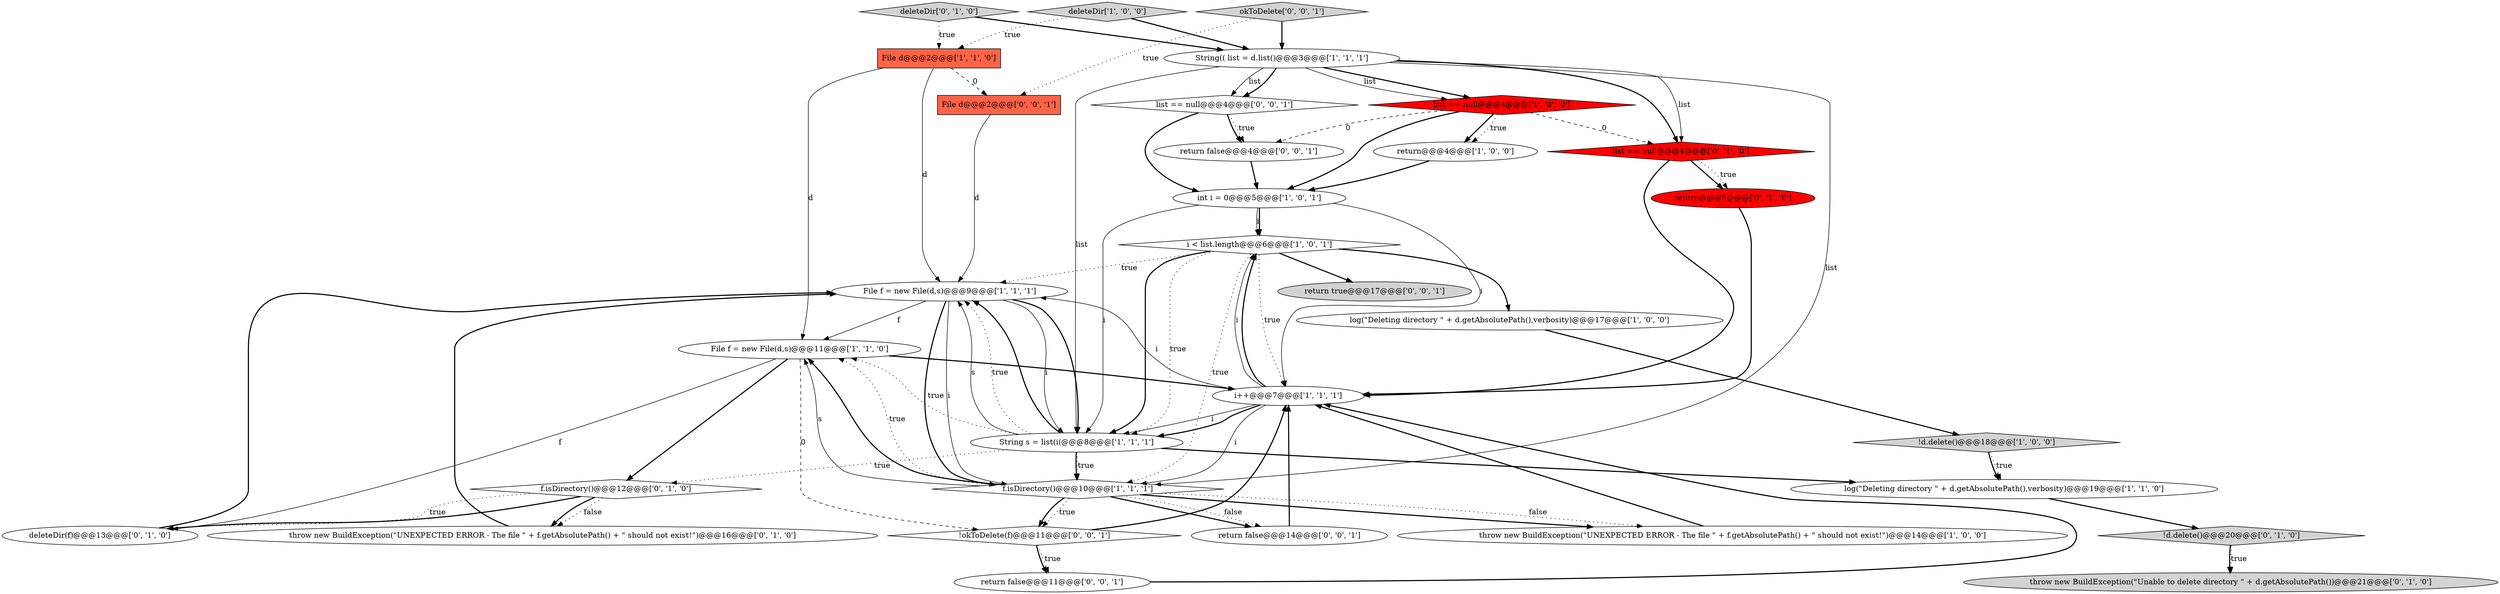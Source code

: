digraph {
15 [style = filled, label = "log(\"Deleting directory \" + d.getAbsolutePath(),verbosity)@@@19@@@['1', '1', '0']", fillcolor = white, shape = ellipse image = "AAA0AAABBB1BBB"];
30 [style = filled, label = "return false@@@4@@@['0', '0', '1']", fillcolor = white, shape = ellipse image = "AAA0AAABBB3BBB"];
12 [style = filled, label = "File f = new File(d,s)@@@11@@@['1', '1', '0']", fillcolor = white, shape = ellipse image = "AAA0AAABBB1BBB"];
23 [style = filled, label = "throw new BuildException(\"Unable to delete directory \" + d.getAbsolutePath())@@@21@@@['0', '1', '0']", fillcolor = lightgray, shape = ellipse image = "AAA0AAABBB2BBB"];
0 [style = filled, label = "File f = new File(d,s)@@@9@@@['1', '1', '1']", fillcolor = white, shape = ellipse image = "AAA0AAABBB1BBB"];
20 [style = filled, label = "throw new BuildException(\"UNEXPECTED ERROR - The file \" + f.getAbsolutePath() + \" should not exist!\")@@@16@@@['0', '1', '0']", fillcolor = white, shape = ellipse image = "AAA0AAABBB2BBB"];
8 [style = filled, label = "deleteDir['1', '0', '0']", fillcolor = lightgray, shape = diamond image = "AAA0AAABBB1BBB"];
11 [style = filled, label = "i < list.length@@@6@@@['1', '0', '1']", fillcolor = white, shape = diamond image = "AAA0AAABBB1BBB"];
21 [style = filled, label = "f.isDirectory()@@@12@@@['0', '1', '0']", fillcolor = white, shape = diamond image = "AAA0AAABBB2BBB"];
9 [style = filled, label = "log(\"Deleting directory \" + d.getAbsolutePath(),verbosity)@@@17@@@['1', '0', '0']", fillcolor = white, shape = ellipse image = "AAA0AAABBB1BBB"];
31 [style = filled, label = "File d@@@2@@@['0', '0', '1']", fillcolor = tomato, shape = box image = "AAA0AAABBB3BBB"];
14 [style = filled, label = "f.isDirectory()@@@10@@@['1', '1', '1']", fillcolor = white, shape = diamond image = "AAA0AAABBB1BBB"];
5 [style = filled, label = "int i = 0@@@5@@@['1', '0', '1']", fillcolor = white, shape = ellipse image = "AAA0AAABBB1BBB"];
10 [style = filled, label = "list == null@@@4@@@['1', '0', '0']", fillcolor = red, shape = diamond image = "AAA1AAABBB1BBB"];
26 [style = filled, label = "return false@@@11@@@['0', '0', '1']", fillcolor = white, shape = ellipse image = "AAA0AAABBB3BBB"];
2 [style = filled, label = "return@@@4@@@['1', '0', '0']", fillcolor = white, shape = ellipse image = "AAA0AAABBB1BBB"];
3 [style = filled, label = "i++@@@7@@@['1', '1', '1']", fillcolor = white, shape = ellipse image = "AAA0AAABBB1BBB"];
22 [style = filled, label = "!d.delete()@@@20@@@['0', '1', '0']", fillcolor = lightgray, shape = diamond image = "AAA0AAABBB2BBB"];
24 [style = filled, label = "return true@@@17@@@['0', '0', '1']", fillcolor = lightgray, shape = ellipse image = "AAA0AAABBB3BBB"];
28 [style = filled, label = "return false@@@14@@@['0', '0', '1']", fillcolor = white, shape = ellipse image = "AAA0AAABBB3BBB"];
1 [style = filled, label = "File d@@@2@@@['1', '1', '0']", fillcolor = tomato, shape = box image = "AAA0AAABBB1BBB"];
13 [style = filled, label = "!d.delete()@@@18@@@['1', '0', '0']", fillcolor = lightgray, shape = diamond image = "AAA0AAABBB1BBB"];
25 [style = filled, label = "okToDelete['0', '0', '1']", fillcolor = lightgray, shape = diamond image = "AAA0AAABBB3BBB"];
16 [style = filled, label = "deleteDir(f)@@@13@@@['0', '1', '0']", fillcolor = white, shape = ellipse image = "AAA0AAABBB2BBB"];
29 [style = filled, label = "list == null@@@4@@@['0', '0', '1']", fillcolor = white, shape = diamond image = "AAA0AAABBB3BBB"];
18 [style = filled, label = "list == null@@@4@@@['0', '1', '0']", fillcolor = red, shape = diamond image = "AAA1AAABBB2BBB"];
7 [style = filled, label = "String(( list = d.list()@@@3@@@['1', '1', '1']", fillcolor = white, shape = ellipse image = "AAA0AAABBB1BBB"];
17 [style = filled, label = "deleteDir['0', '1', '0']", fillcolor = lightgray, shape = diamond image = "AAA0AAABBB2BBB"];
19 [style = filled, label = "return@@@5@@@['0', '1', '0']", fillcolor = red, shape = ellipse image = "AAA1AAABBB2BBB"];
6 [style = filled, label = "throw new BuildException(\"UNEXPECTED ERROR - The file \" + f.getAbsolutePath() + \" should not exist!\")@@@14@@@['1', '0', '0']", fillcolor = white, shape = ellipse image = "AAA0AAABBB1BBB"];
4 [style = filled, label = "String s = list(i(@@@8@@@['1', '1', '1']", fillcolor = white, shape = ellipse image = "AAA0AAABBB1BBB"];
27 [style = filled, label = "!okToDelete(f)@@@11@@@['0', '0', '1']", fillcolor = white, shape = diamond image = "AAA0AAABBB3BBB"];
6->3 [style = bold, label=""];
18->3 [style = bold, label=""];
16->0 [style = bold, label=""];
29->5 [style = bold, label=""];
29->30 [style = bold, label=""];
17->1 [style = dotted, label="true"];
20->0 [style = bold, label=""];
4->15 [style = bold, label=""];
7->29 [style = solid, label="list"];
14->28 [style = bold, label=""];
0->4 [style = solid, label="i"];
11->9 [style = bold, label=""];
7->14 [style = solid, label="list"];
12->16 [style = solid, label="f"];
3->4 [style = bold, label=""];
3->4 [style = solid, label="i"];
0->14 [style = bold, label=""];
11->0 [style = dotted, label="true"];
7->4 [style = solid, label="list"];
21->16 [style = bold, label=""];
13->15 [style = dotted, label="true"];
28->3 [style = bold, label=""];
3->14 [style = solid, label="i"];
19->3 [style = bold, label=""];
10->18 [style = dashed, label="0"];
1->12 [style = solid, label="d"];
7->29 [style = bold, label=""];
4->0 [style = solid, label="s"];
14->12 [style = dotted, label="true"];
21->20 [style = dotted, label="false"];
22->23 [style = dotted, label="true"];
5->3 [style = solid, label="i"];
12->21 [style = bold, label=""];
1->31 [style = dashed, label="0"];
4->0 [style = dotted, label="true"];
11->14 [style = dotted, label="true"];
3->11 [style = bold, label=""];
18->19 [style = bold, label=""];
5->11 [style = solid, label="i"];
14->27 [style = dotted, label="true"];
25->7 [style = bold, label=""];
22->23 [style = bold, label=""];
7->18 [style = solid, label="list"];
4->0 [style = bold, label=""];
14->6 [style = dotted, label="false"];
12->27 [style = dashed, label="0"];
10->2 [style = bold, label=""];
5->11 [style = bold, label=""];
13->15 [style = bold, label=""];
21->16 [style = dotted, label="true"];
14->6 [style = bold, label=""];
27->26 [style = bold, label=""];
4->14 [style = bold, label=""];
31->0 [style = solid, label="d"];
25->31 [style = dotted, label="true"];
26->3 [style = bold, label=""];
11->4 [style = bold, label=""];
18->19 [style = dotted, label="true"];
11->4 [style = dotted, label="true"];
11->24 [style = bold, label=""];
15->22 [style = bold, label=""];
4->21 [style = dotted, label="true"];
14->28 [style = dotted, label="false"];
10->30 [style = dashed, label="0"];
10->5 [style = bold, label=""];
30->5 [style = bold, label=""];
10->2 [style = dotted, label="true"];
7->18 [style = bold, label=""];
12->3 [style = bold, label=""];
14->27 [style = bold, label=""];
4->12 [style = dotted, label="true"];
11->3 [style = dotted, label="true"];
1->0 [style = solid, label="d"];
2->5 [style = bold, label=""];
14->12 [style = solid, label="s"];
7->10 [style = bold, label=""];
5->4 [style = solid, label="i"];
27->26 [style = dotted, label="true"];
27->3 [style = bold, label=""];
7->10 [style = solid, label="list"];
4->14 [style = dotted, label="true"];
8->7 [style = bold, label=""];
3->0 [style = solid, label="i"];
17->7 [style = bold, label=""];
8->1 [style = dotted, label="true"];
0->14 [style = solid, label="i"];
0->12 [style = solid, label="f"];
21->20 [style = bold, label=""];
0->4 [style = bold, label=""];
14->12 [style = bold, label=""];
29->30 [style = dotted, label="true"];
3->11 [style = solid, label="i"];
9->13 [style = bold, label=""];
}
